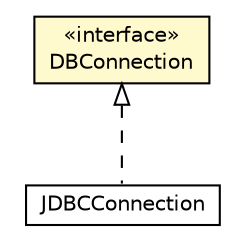 #!/usr/local/bin/dot
#
# Class diagram 
# Generated by UMLGraph version R5_6_6-8-g8d7759 (http://www.umlgraph.org/)
#

digraph G {
	edge [fontname="Helvetica",fontsize=10,labelfontname="Helvetica",labelfontsize=10];
	node [fontname="Helvetica",fontsize=10,shape=plaintext];
	nodesep=0.25;
	ranksep=0.5;
	// org.dayatang.db.JDBCConnection
	c35618 [label=<<table title="org.dayatang.db.JDBCConnection" border="0" cellborder="1" cellspacing="0" cellpadding="2" port="p" href="./JDBCConnection.html">
		<tr><td><table border="0" cellspacing="0" cellpadding="1">
<tr><td align="center" balign="center"> JDBCConnection </td></tr>
		</table></td></tr>
		</table>>, URL="./JDBCConnection.html", fontname="Helvetica", fontcolor="black", fontsize=10.0];
	// org.dayatang.db.DBConnection
	c35622 [label=<<table title="org.dayatang.db.DBConnection" border="0" cellborder="1" cellspacing="0" cellpadding="2" port="p" bgcolor="lemonChiffon" href="./DBConnection.html">
		<tr><td><table border="0" cellspacing="0" cellpadding="1">
<tr><td align="center" balign="center"> &#171;interface&#187; </td></tr>
<tr><td align="center" balign="center"> DBConnection </td></tr>
		</table></td></tr>
		</table>>, URL="./DBConnection.html", fontname="Helvetica", fontcolor="black", fontsize=10.0];
	//org.dayatang.db.JDBCConnection implements org.dayatang.db.DBConnection
	c35622:p -> c35618:p [dir=back,arrowtail=empty,style=dashed];
}

